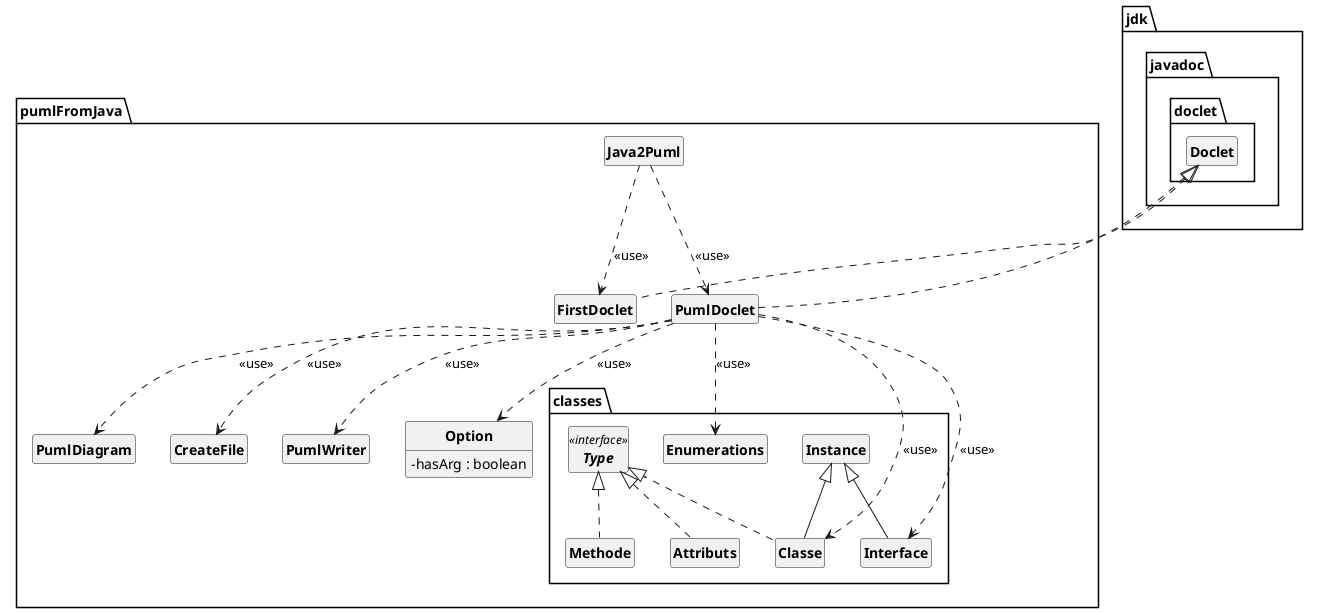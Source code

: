 @startuml
'https://plantuml.com/class-diagram
skinparam classAttributeIconSize 0
skinparam classFontStyle Bold
skinparam style strictuml
hide empty members

class pumlFromJava.PumlDiagram {
}
class pumlFromJava.CreateFile {
}
class pumlFromJava.PumlWriter {
}
class pumlFromJava.FirstDoclet {
}
class pumlFromJava.PumlDoclet {
}
class pumlFromJava.Java2Puml {
}
class pumlFromJava.classes.Instance {
}
class pumlFromJava.classes.Enumerations {
}
class pumlFromJava.classes.Interface {
}
class pumlFromJava.classes.Methode {
}
class pumlFromJava.classes.Attributs {
}
class pumlFromJava.classes.Classe {
}
class pumlFromJava.PumlDiagram {
}
class pumlFromJava.CreateFile {
}
class pumlFromJava.PumlWriter {
}
class pumlFromJava.FirstDoclet {
}
class pumlFromJava.PumlDoclet {
}
class pumlFromJava.Java2Puml {
}
class pumlFromJava.Option {
- hasArg : boolean
}
interface pumlFromJava.classes.Type<<interface>> {
}

pumlFromJava.classes.Instance <|-- pumlFromJava.classes.Interface
jdk.javadoc.doclet.Doclet <|.. pumlFromJava.FirstDoclet
jdk.javadoc.doclet.Doclet <|.. pumlFromJava.PumlDoclet
pumlFromJava.PumlDoclet +.. pumlFromJava.PumlDoclet.Option
pumlFromJava.Option <|.. pumlFromJava.PumlDoclet.Option
pumlFromJava.classes.Type <|.. pumlFromJava.classes.Methode
pumlFromJava.classes.Type <|.. pumlFromJava.classes.Classe
pumlFromJava.classes.Instance <|-- pumlFromJava.classes.Classe
pumlFromJava.classes.Type <|.. pumlFromJava.classes.Attributs

pumlFromJava.PumlDoclet ..> pumlFromJava.Option : <<use>>
pumlFromJava.PumlDoclet ..> pumlFromJava.PumlDiagram : <<use>>
pumlFromJava.PumlDoclet ..> pumlFromJava.CreateFile : <<use>>
pumlFromJava.PumlDoclet ..> pumlFromJava.PumlWriter : <<use>>
pumlFromJava.PumlDoclet ..> pumlFromJava.classes.Classe : <<use>>
pumlFromJava.PumlDoclet ..> pumlFromJava.classes.Interface : <<use>>
pumlFromJava.PumlDoclet ..> pumlFromJava.classes.Enumerations : <<use>>

pumlFromJava.Java2Puml ..> pumlFromJava.PumlDoclet : <<use>>
pumlFromJava.Java2Puml ..> pumlFromJava.FirstDoclet : <<use>>

@enduml